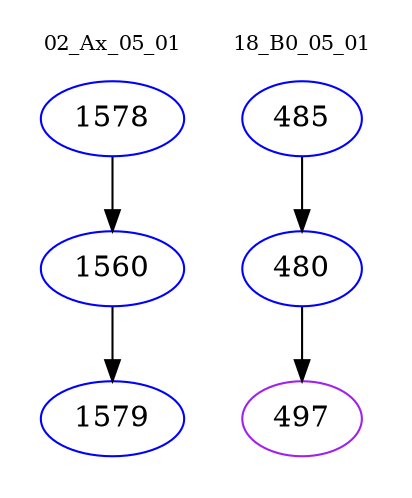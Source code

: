 digraph{
subgraph cluster_0 {
color = white
label = "02_Ax_05_01";
fontsize=10;
T0_1578 [label="1578", color="blue"]
T0_1578 -> T0_1560 [color="black"]
T0_1560 [label="1560", color="blue"]
T0_1560 -> T0_1579 [color="black"]
T0_1579 [label="1579", color="blue"]
}
subgraph cluster_1 {
color = white
label = "18_B0_05_01";
fontsize=10;
T1_485 [label="485", color="blue"]
T1_485 -> T1_480 [color="black"]
T1_480 [label="480", color="blue"]
T1_480 -> T1_497 [color="black"]
T1_497 [label="497", color="purple"]
}
}
